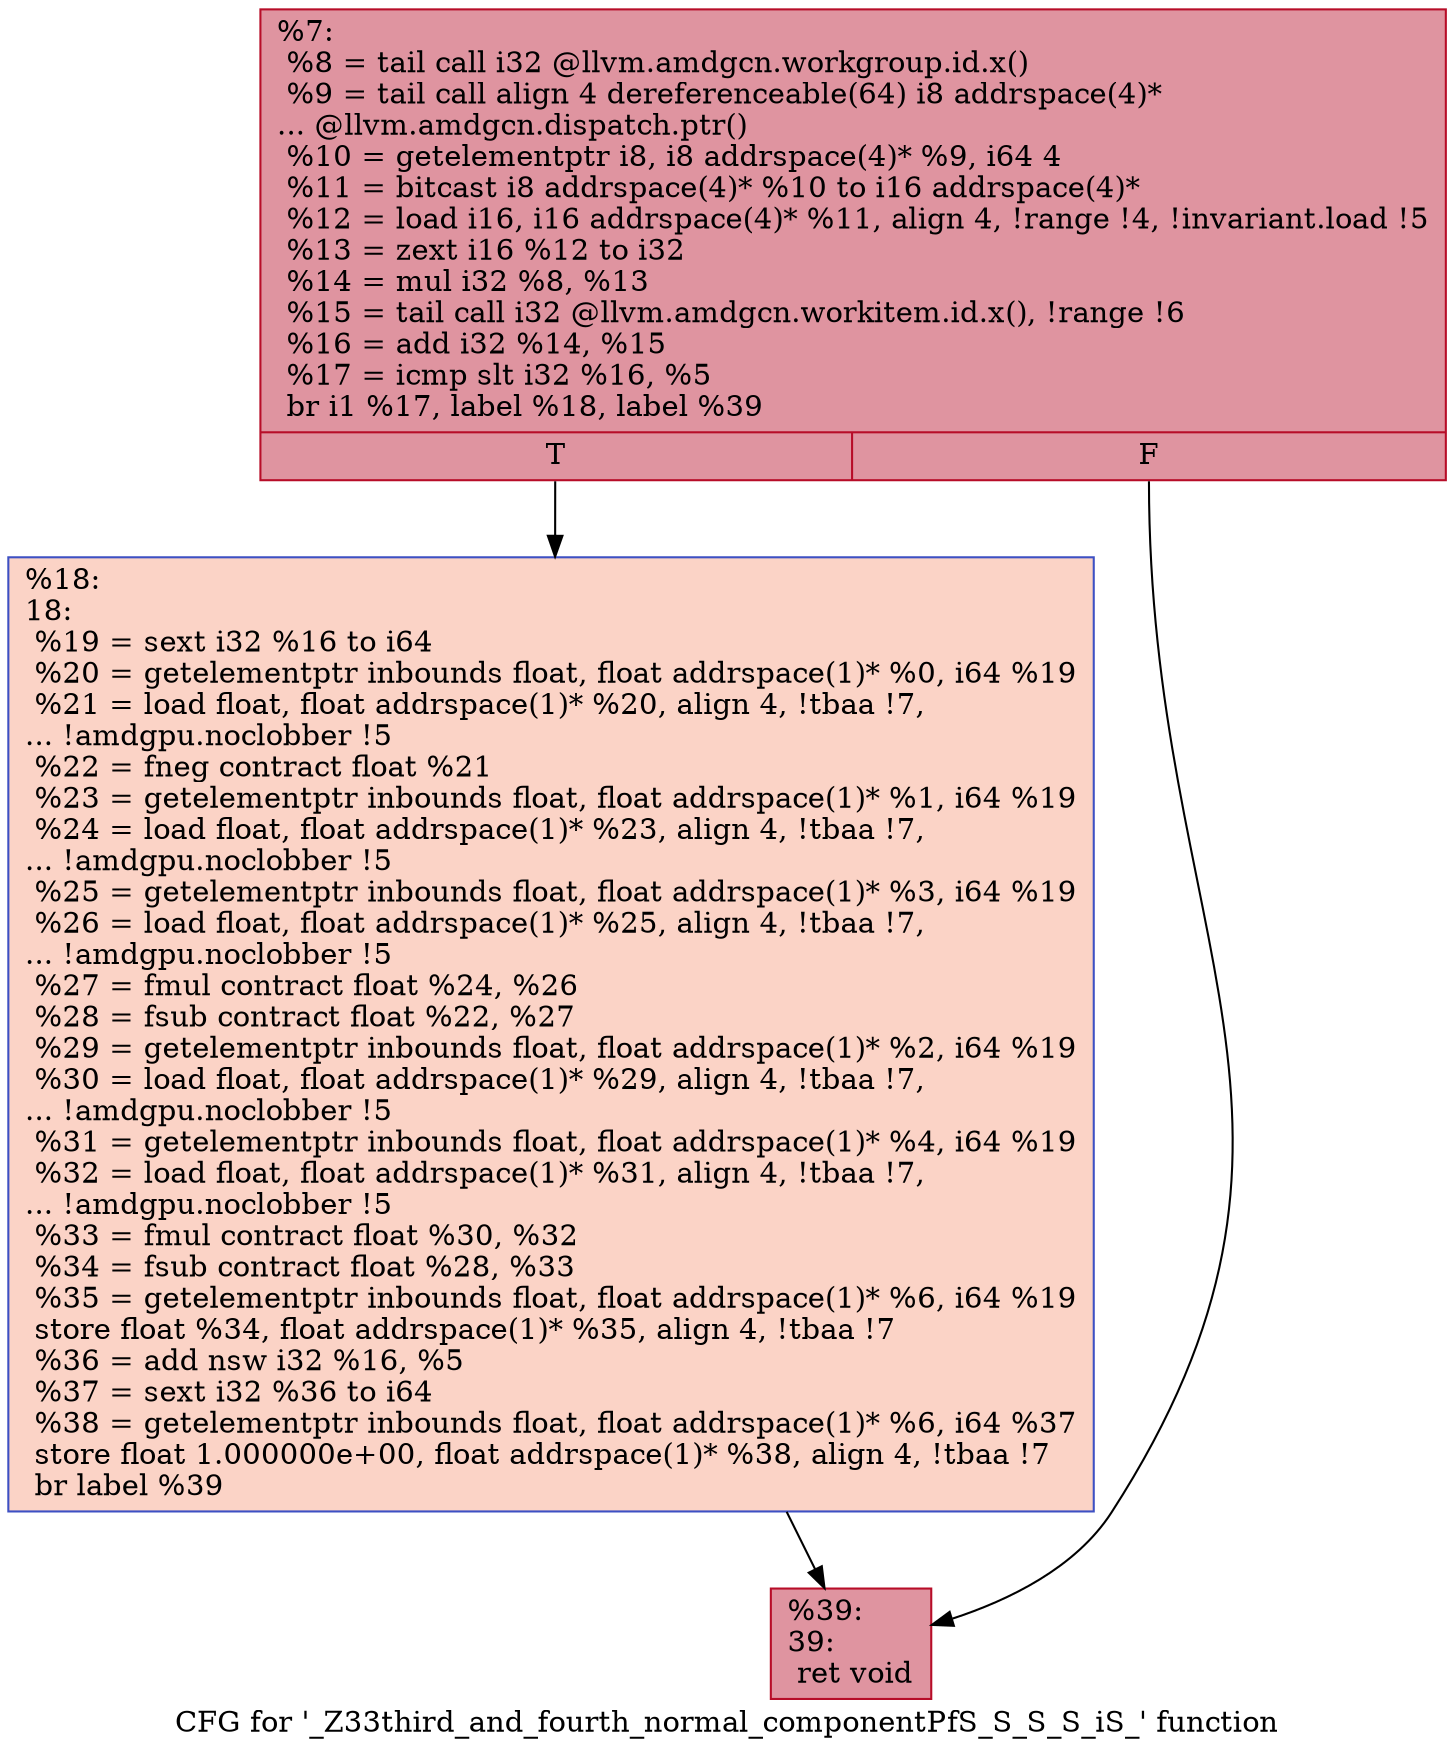 digraph "CFG for '_Z33third_and_fourth_normal_componentPfS_S_S_S_iS_' function" {
	label="CFG for '_Z33third_and_fourth_normal_componentPfS_S_S_S_iS_' function";

	Node0x4767610 [shape=record,color="#b70d28ff", style=filled, fillcolor="#b70d2870",label="{%7:\l  %8 = tail call i32 @llvm.amdgcn.workgroup.id.x()\l  %9 = tail call align 4 dereferenceable(64) i8 addrspace(4)*\l... @llvm.amdgcn.dispatch.ptr()\l  %10 = getelementptr i8, i8 addrspace(4)* %9, i64 4\l  %11 = bitcast i8 addrspace(4)* %10 to i16 addrspace(4)*\l  %12 = load i16, i16 addrspace(4)* %11, align 4, !range !4, !invariant.load !5\l  %13 = zext i16 %12 to i32\l  %14 = mul i32 %8, %13\l  %15 = tail call i32 @llvm.amdgcn.workitem.id.x(), !range !6\l  %16 = add i32 %14, %15\l  %17 = icmp slt i32 %16, %5\l  br i1 %17, label %18, label %39\l|{<s0>T|<s1>F}}"];
	Node0x4767610:s0 -> Node0x4769520;
	Node0x4767610:s1 -> Node0x47695b0;
	Node0x4769520 [shape=record,color="#3d50c3ff", style=filled, fillcolor="#f59c7d70",label="{%18:\l18:                                               \l  %19 = sext i32 %16 to i64\l  %20 = getelementptr inbounds float, float addrspace(1)* %0, i64 %19\l  %21 = load float, float addrspace(1)* %20, align 4, !tbaa !7,\l... !amdgpu.noclobber !5\l  %22 = fneg contract float %21\l  %23 = getelementptr inbounds float, float addrspace(1)* %1, i64 %19\l  %24 = load float, float addrspace(1)* %23, align 4, !tbaa !7,\l... !amdgpu.noclobber !5\l  %25 = getelementptr inbounds float, float addrspace(1)* %3, i64 %19\l  %26 = load float, float addrspace(1)* %25, align 4, !tbaa !7,\l... !amdgpu.noclobber !5\l  %27 = fmul contract float %24, %26\l  %28 = fsub contract float %22, %27\l  %29 = getelementptr inbounds float, float addrspace(1)* %2, i64 %19\l  %30 = load float, float addrspace(1)* %29, align 4, !tbaa !7,\l... !amdgpu.noclobber !5\l  %31 = getelementptr inbounds float, float addrspace(1)* %4, i64 %19\l  %32 = load float, float addrspace(1)* %31, align 4, !tbaa !7,\l... !amdgpu.noclobber !5\l  %33 = fmul contract float %30, %32\l  %34 = fsub contract float %28, %33\l  %35 = getelementptr inbounds float, float addrspace(1)* %6, i64 %19\l  store float %34, float addrspace(1)* %35, align 4, !tbaa !7\l  %36 = add nsw i32 %16, %5\l  %37 = sext i32 %36 to i64\l  %38 = getelementptr inbounds float, float addrspace(1)* %6, i64 %37\l  store float 1.000000e+00, float addrspace(1)* %38, align 4, !tbaa !7\l  br label %39\l}"];
	Node0x4769520 -> Node0x47695b0;
	Node0x47695b0 [shape=record,color="#b70d28ff", style=filled, fillcolor="#b70d2870",label="{%39:\l39:                                               \l  ret void\l}"];
}
